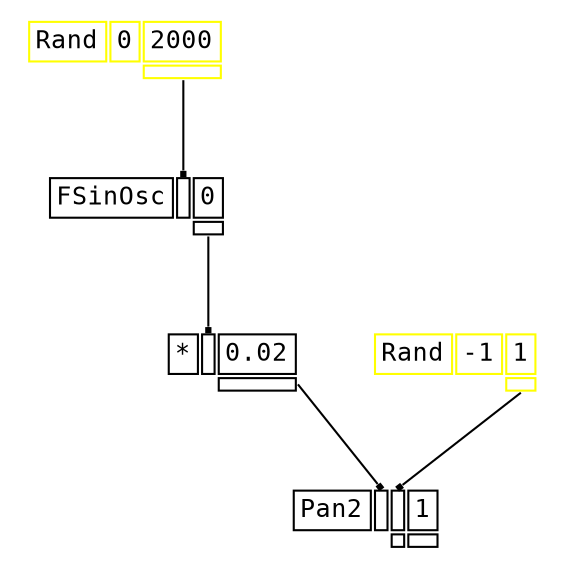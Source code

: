 digraph Anonymous {
graph [splines=false];
node [fontsize=12,fontname="Courier"];
edge [arrowhead=box,arrowsize=0.25];
u_2[shape="plaintext",color="yellow",label=<<TABLE BORDER="0" CELLBORDER="1"><TR><TD>Rand</TD><TD ID="u_2:K_0">0</TD><TD ID="u_2:K_1">2000</TD></TR><TR><TD BORDER="0"></TD><TD BORDER="0"></TD><TD PORT="o_0" ID="u_2:o_0"></TD></TR></TABLE>>];
u_3[shape="plaintext",color="black",label=<<TABLE BORDER="0" CELLBORDER="1"><TR><TD>FSinOsc</TD><TD PORT="i_0" ID="u_3:i_0"></TD><TD ID="u_3:K_1">0</TD></TR><TR><TD BORDER="0"></TD><TD BORDER="0"></TD><TD PORT="o_0" ID="u_3:o_0"></TD></TR></TABLE>>];
u_5[shape="plaintext",color="black",label=<<TABLE BORDER="0" CELLBORDER="1"><TR><TD>*</TD><TD PORT="i_0" ID="u_5:i_0"></TD><TD ID="u_5:K_1">0.02</TD></TR><TR><TD BORDER="0"></TD><TD BORDER="0"></TD><TD PORT="o_0" ID="u_5:o_0"></TD></TR></TABLE>>];
u_8[shape="plaintext",color="yellow",label=<<TABLE BORDER="0" CELLBORDER="1"><TR><TD>Rand</TD><TD ID="u_8:K_0">-1</TD><TD ID="u_8:K_1">1</TD></TR><TR><TD BORDER="0"></TD><TD BORDER="0"></TD><TD PORT="o_0" ID="u_8:o_0"></TD></TR></TABLE>>];
u_9[shape="plaintext",color="black",label=<<TABLE BORDER="0" CELLBORDER="1"><TR><TD>Pan2</TD><TD PORT="i_0" ID="u_9:i_0"></TD><TD PORT="i_1" ID="u_9:i_1"></TD><TD ID="u_9:K_2">1</TD></TR><TR><TD BORDER="0"></TD><TD BORDER="0"></TD><TD PORT="o_0" ID="u_9:o_0"></TD><TD PORT="o_1" ID="u_9:o_1"></TD></TR></TABLE>>];
u_2:o_0 -> u_3:i_0;
u_3:o_0 -> u_5:i_0;
u_5:o_0 -> u_9:i_0;
u_8:o_0 -> u_9:i_1;
}
